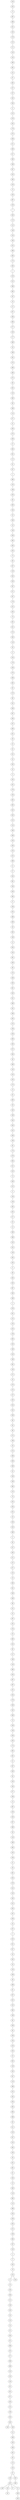 graph G {
"456";
"392";
"14";
"391";
"163";
"377";
"182";
"120";
"264";
"74";
"245";
"49";
"440";
"73";
"52";
"54";
"173";
"84";
"112";
"189";
"108";
"186";
"0";
"232";
"296";
"449";
"492";
"458";
"495";
"255";
"80";
"283";
"128";
"146";
"214";
"325";
"423";
"61";
"445";
"132";
"348";
"37";
"139";
"491";
"10";
"151";
"354";
"53";
"251";
"366";
"411";
"311";
"76";
"417";
"65";
"476";
"339";
"435";
"263";
"300";
"38";
"192";
"363";
"99";
"276";
"30";
"31";
"47";
"333";
"18";
"286";
"204";
"169";
"396";
"293";
"260";
"359";
"330";
"322";
"15";
"365";
"292";
"465";
"355";
"32";
"371";
"436";
"407";
"243";
"233";
"429";
"443";
"244";
"119";
"418";
"464";
"343";
"302";
"114";
"346";
"148";
"185";
"412";
"248";
"2";
"295";
"205";
"113";
"91";
"234";
"23";
"393";
"105";
"284";
"265";
"370";
"309";
"5";
"92";
"149";
"266";
"40";
"256";
"250";
"352";
"45";
"131";
"78";
"242";
"213";
"89";
"427";
"221";
"77";
"168";
"126";
"482";
"432";
"274";
"473";
"252";
"156";
"90";
"48";
"367";
"297";
"249";
"483";
"19";
"24";
"468";
"98";
"254";
"257";
"83";
"313";
"277";
"109";
"467";
"227";
"236";
"271";
"64";
"270";
"160";
"41";
"307";
"181";
"72";
"153";
"174";
"387";
"395";
"122";
"280";
"470";
"207";
"134";
"383";
"275";
"218";
"402";
"403";
"133";
"481";
"253";
"216";
"50";
"147";
"372";
"59";
"188";
"75";
"496";
"342";
"373";
"145";
"425";
"323";
"460";
"362";
"247";
"162";
"161";
"21";
"4";
"431";
"29";
"441";
"158";
"28";
"450";
"11";
"329";
"344";
"401";
"39";
"175";
"191";
"287";
"341";
"57";
"208";
"469";
"1";
"334";
"106";
"116";
"20";
"422";
"326";
"238";
"94";
"230";
"34";
"222";
"220";
"199";
"356";
"79";
"279";
"7";
"202";
"400";
"290";
"404";
"324";
"225";
"62";
"118";
"479";
"87";
"240";
"259";
"9";
"438";
"335";
"303";
"272";
"55";
"144";
"8";
"347";
"475";
"399";
"394";
"269";
"180";
"267";
"416";
"130";
"314";
"376";
"104";
"474";
"478";
"219";
"215";
"3";
"285";
"110";
"358";
"228";
"374";
"353";
"235";
"124";
"453";
"178";
"46";
"195";
"127";
"71";
"434";
"480";
"498";
"351";
"155";
"16";
"51";
"447";
"444";
"315";
"360";
"68";
"410";
"424";
"141";
"398";
"97";
"17";
"268";
"67";
"385";
"231";
"211";
"197";
"212";
"437";
"81";
"349";
"415";
"194";
"426";
"164";
"56";
"278";
"224";
"183";
"172";
"336";
"170";
"166";
"471";
"201";
"193";
"375";
"229";
"379";
"85";
"484";
"198";
"102";
"414";
"103";
"140";
"42";
"378";
"408";
"388";
"95";
"433";
"157";
"384";
"176";
"36";
"69";
"369";
"241";
"159";
"121";
"43";
"327";
"63";
"316";
"368";
"33";
"200";
"466";
"226";
"455";
"111";
"312";
"125";
"380";
"196";
"462";
"405";
"117";
"446";
"206";
"129";
"152";
"337";
"397";
"150";
"361";
"58";
"308";
"86";
"448";
"319";
"70";
"237";
"107";
"490";
"413";
"386";
"487";
"493";
"289";
"291";
"328";
"364";
"203";
"13";
"318";
"288";
"88";
"261";
"381";
"320";
"100";
"171";
"44";
"35";
"82";
"454";
"442";
"138";
"299";
"22";
"461";
"489";
"409";
"217";
"184";
"494";
"258";
"239";
"357";
"452";
"345";
"177";
"428";
"486";
"209";
"485";
"304";
"421";
"154";
"338";
"96";
"340";
"390";
"317";
"382";
"389";
"499";
"331";
"310";
"142";
"6";
"25";
"60";
"143";
"406";
"451";
"273";
"93";
"187";
"223";
"26";
"123";
"294";
"210";
"167";
"115";
"306";
"165";
"497";
"27";
"301";
"246";
"332";
"419";
"179";
"66";
"137";
"350";
"305";
"472";
"101";
"321";
"459";
"190";
"477";
"420";
"488";
"439";
"12";
"463";
"457";
"282";
"135";
"430";
"298";
"136";
"281";
"262";
    "404" -- "301";
    "210" -- "153";
    "96" -- "272";
    "326" -- "433";
    "390" -- "391";
    "25" -- "71";
    "259" -- "233";
    "229" -- "177";
    "281" -- "421";
    "23" -- "165";
    "251" -- "105";
    "296" -- "357";
    "90" -- "363";
    "466" -- "143";
    "381" -- "459";
    "217" -- "35";
    "273" -- "13";
    "105" -- "278";
    "285" -- "319";
    "9" -- "156";
    "45" -- "249";
    "26" -- "110";
    "211" -- "147";
    "150" -- "185";
    "277" -- "229";
    "15" -- "299";
    "154" -- "50";
    "139" -- "303";
    "248" -- "158";
    "41" -- "350";
    "306" -- "462";
    "394" -- "221";
    "474" -- "124";
    "472" -- "464";
    "269" -- "465";
    "133" -- "383";
    "363" -- "184";
    "109" -- "328";
    "361" -- "256";
    "143" -- "310";
    "28" -- "214";
    "339" -- "162";
    "167" -- "216";
    "68" -- "288";
    "13" -- "82";
    "126" -- "335";
    "399" -- "393";
    "383" -- "68";
    "11" -- "23";
    "295" -- "1";
    "300" -- "293";
    "469" -- "191";
    "104" -- "416";
    "280" -- "289";
    "362" -- "364";
    "115" -- "148";
    "71" -- "255";
    "237" -- "5";
    "449" -- "98";
    "197" -- "428";
    "86" -- "352";
    "486" -- "59";
    "288" -- "114";
    "373" -- "456";
    "83" -- "411";
    "453" -- "474";
    "88" -- "345";
    "318" -- "425";
    "57" -- "434";
    "484" -- "341";
    "270" -- "89";
    "380" -- "277";
    "456" -- "47";
    "324" -- "232";
    "454" -- "407";
    "345" -- "343";
    "256" -- "426";
    "416" -- "245";
    "100" -- "193";
    "282" -- "25";
    "374" -- "490";
    "231" -- "469";
    "228" -- "240";
    "24" -- "52";
    "179" -- "375";
    "42" -- "55";
    "467" -- "22";
    "60" -- "67";
    "357" -- "323";
    "289" -- "3";
    "173" -- "115";
    "181" -- "154";
    "457" -- "178";
    "451" -- "38";
    "347" -- "422";
    "253" -- "273";
    "371" -- "443";
    "341" -- "348";
    "17" -- "234";
    "302" -- "138";
    "147" -- "317";
    "172" -- "91";
    "247" -- "400";
    "130" -- "271";
    "378" -- "351";
    "272" -- "196";
    "44" -- "237";
    "328" -- "300";
    "225" -- "321";
    "458" -- "417";
    "334" -- "322";
    "160" -- "111";
    "430" -- "231";
    "38" -- "42";
    "227" -- "405";
    "222" -- "442";
    "386" -- "495";
    "151" -- "32";
    "31" -- "297";
    "6" -- "473";
    "27" -- "246";
    "215" -- "137";
    "286" -- "439";
    "258" -- "355";
    "170" -- "479";
    "322" -- "43";
    "343" -- "397";
    "91" -- "257";
    "353" -- "197";
    "89" -- "161";
    "117" -- "427";
    "178" -- "412";
    "351" -- "122";
    "459" -- "99";
    "75" -- "203";
    "263" -- "401";
    "72" -- "367";
    "240" -- "337";
    "460" -- "155";
    "166" -- "481";
    "349" -- "311";
    "290" -- "296";
    "274" -- "265";
    "74" -- "446";
    "350" -- "373";
    "50" -- "493";
    "325" -- "488";
    "316" -- "200";
    "1" -- "478";
    "146" -- "359";
    "382" -- "423";
    "238" -- "51";
    "116" -- "498";
    "461" -- "81";
    "421" -- "274";
    "266" -- "45";
    "260" -- "380";
    "348" -- "449";
    "403" -- "420";
    "78" -- "314";
    "340" -- "92";
    "313" -- "386";
    "19" -- "146";
    "495" -- "187";
    "264" -- "6";
    "336" -- "19";
    "406" -- "70";
    "187" -- "18";
    "176" -- "429";
    "134" -- "180";
    "408" -- "235";
    "163" -- "198";
    "87" -- "482";
    "389" -- "21";
    "182" -- "264";
    "391" -- "141";
    "448" -- "263";
    "164" -- "10";
    "330" -- "173";
    "162" -- "406";
    "32" -- "267";
    "397" -- "280";
    "73" -- "69";
    "243" -- "238";
    "171" -- "218";
    "423" -- "453";
    "8" -- "88";
    "476" -- "207";
    "473" -- "379";
    "332" -- "179";
    "303" -- "250";
    "194" -- "402";
    "234" -- "176";
    "262" -- "432";
    "438" -- "64";
    "293" -- "472";
    "342" -- "34";
    "455" -- "213";
    "5" -- "225";
    "149" -- "262";
    "2" -- "460";
    "392" -- "261";
    "426" -- "494";
    "446" -- "475";
    "420" -- "73";
    "186" -- "140";
    "299" -- "388";
    "184" -- "33";
    "63" -- "270";
    "317" -- "142";
    "180" -- "315";
    "120" -- "206";
    "425" -- "72";
    "298" -- "291";
    "468" -- "29";
    "84" -- "236";
    "410" -- "139";
    "393" -- "175";
    "209" -- "84";
    "230" -- "58";
    "123" -- "76";
    "323" -- "285";
    "462" -- "63";
    "196" -- "28";
    "190" -- "320";
    "418" -- "166";
    "314" -- "11";
    "427" -- "260";
    "189" -- "85";
    "480" -- "372";
    "365" -- "403";
    "218" -- "145";
    "432" -- "217";
    "203" -- "387";
    "207" -- "224";
    "81" -- "164";
    "338" -- "66";
    "287" -- "471";
    "329" -- "287";
    "431" -- "279";
    "321" -- "327";
    "141" -- "87";
    "387" -- "226";
    "111" -- "408";
    "375" -- "349";
    "301" -- "172";
    "465" -- "243";
    "437" -- "126";
    "485" -- "123";
    "489" -- "210";
    "118" -- "56";
    "491" -- "354";
    "97" -- "103";
    "367" -- "398";
    "434" -- "361";
    "291" -- "374";
    "124" -- "346";
    "482" -- "157";
    "376" -- "414";
    "488" -- "409";
    "441" -- "93";
    "102" -- "395";
    "490" -- "480";
    "496" -- "0";
    "158" -- "326";
    "433" -- "174";
    "129" -- "269";
    "226" -- "7";
    "436" -- "106";
    "161" -- "358";
    "284" -- "247";
    "198" -- "444";
    "379" -- "332";
    "4" -- "77";
    "3" -- "378";
    "40" -- "342";
    "447" -- "116";
    "85" -- "209";
    "479" -- "394";
    "294" -- "441";
    "43" -- "259";
    "445" -- "79";
    "64" -- "100";
    "370" -- "306";
    "405" -- "211";
    "245" -- "53";
    "212" -- "239";
    "220" -- "252";
    "344" -- "276";
    "346" -- "308";
    "241" -- "54";
    "354" -- "376";
    "52" -- "340";
    "152" -- "97";
    "142" -- "16";
    "358" -- "307";
    "478" -- "313";
    "414" -- "150";
    "494" -- "27";
    "452" -- "483";
    "311" -- "458";
    "312" -- "353";
    "395" -- "189";
    "440" -- "128";
    "268" -- "455";
    "308" -- "316";
    "475" -- "9";
    "315" -- "399";
    "97" -- "452";
    "145" -- "390";
    "195" -- "447";
    "255" -- "431";
    "214" -- "286";
    "67" -- "368";
    "355" -- "212";
    "140" -- "360";
    "304" -- "244";
    "267" -- "181";
    "127" -- "186";
    "56" -- "17";
    "192" -- "324";
    "93" -- "112";
    "61" -- "347";
    "22" -- "356";
    "59" -- "129";
    "69" -- "437";
    "297" -- "438";
    "177" -- "468";
    "0" -- "65";
    "309" -- "121";
    "385" -- "113";
    "400" -- "451";
    "493" -- "424";
    "492" -- "230";
    "271" -- "20";
    "169" -- "418";
    "252" -- "159";
    "275" -- "171";
    "439" -- "266";
    "208" -- "14";
    "47" -- "404";
    "174" -- "392";
    "409" -- "48";
    "106" -- "95";
    "276" -- "339";
    "34" -- "120";
    "216" -- "4";
    "136" -- "183";
    "95" -- "170";
    "20" -- "470";
    "467" -- "37";
    "12" -- "304";
    "335" -- "329";
    "337" -- "486";
    "54" -- "282";
    "202" -- "78";
    "246" -- "325";
    "55" -- "241";
    "98" -- "151";
    "396" -- "60";
    "148" -- "134";
    "415" -- "389";
    "417" -- "290";
    "101" -- "344";
    "7" -- "330";
    "14" -- "487";
    "185" -- "312";
    "53" -- "302";
    "470" -- "215";
    "310" -- "253";
    "29" -- "298";
    "261" -- "31";
    "372" -- "86";
    "165" -- "309";
    "388" -- "220";
    "49" -- "466";
    "467" -- "132";
    "444" -- "450";
    "113" -- "366";
    "419" -- "74";
    "407" -- "497";
    "450" -- "413";
    "132" -- "30";
    "411" -- "476";
    "175" -- "295";
    "213" -- "109";
    "424" -- "80";
    "499" -- "61";
    "292" -- "205";
    "168" -- "485";
    "471" -- "457";
    "314" -- "219";
    "125" -- "448";
    "364" -- "369";
    "206" -- "46";
    "412" -- "445";
    "413" -- "436";
    "122" -- "135";
    "242" -- "334";
    "467" -- "108";
    "440" -- "160";
    "384" -- "167";
    "144" -- "62";
    "94" -- "96";
    "265" -- "118";
    "249" -- "168";
    "201" -- "371";
    "46" -- "499";
    "48" -- "305";
    "481" -- "130";
    "221" -- "419";
    "92" -- "396";
    "331" -- "461";
    "114" -- "477";
    "155" -- "199";
    "159" -- "292";
    "36" -- "491";
    "233" -- "496";
    "377" -- "208";
    "250" -- "169";
    "497" -- "101";
    "112" -- "152";
    "232" -- "338";
    "138" -- "195";
    "107" -- "182";
    "239" -- "384";
    "463" -- "39";
    "76" -- "242";
    "360" -- "454";
    "21" -- "57";
    "279" -- "194";
    "307" -- "284";
    "39" -- "163";
    "103" -- "467";
    "200" -- "223";
    "369" -- "83";
    "188" -- "12";
    "429" -- "370";
    "236" -- "104";
    "10" -- "283";
    "352" -- "133";
    "51" -- "36";
    "79" -- "281";
    "428" -- "44";
    "193" -- "377";
    "199" -- "333";
    "464" -- "49";
    "398" -- "251";
    "320" -- "440";
    "368" -- "489";
    "278" -- "275";
    "70" -- "248";
    "110" -- "24";
    "153" -- "144";
    "99" -- "125";
    "356" -- "435";
    "33" -- "336";
    "119" -- "385";
    "157" -- "107";
    "402" -- "382";
    "183" -- "26";
    "80" -- "127";
    "443" -- "131";
    "65" -- "227";
    "327" -- "40";
    "254" -- "258";
    "223" -- "415";
    "235" -- "294";
    "131" -- "190";
    "191" -- "268";
    "442" -- "204";
    "257" -- "2";
    "121" -- "136";
    "62" -- "201";
    "319" -- "75";
    "487" -- "228";
    "366" -- "254";
    "82" -- "463";
    "333" -- "90";
    "77" -- "202";
    "35" -- "15";
    "224" -- "492";
    "498" -- "222";
    "137" -- "192";
    "66" -- "94";
    "156" -- "149";
    "422" -- "102";
    "204" -- "362";
    "244" -- "381";
    "58" -- "331";
    "18" -- "117";
    "283" -- "119";
    "477" -- "41";
    "205" -- "8";
    "16" -- "484";
    "135" -- "410";
    "401" -- "430";
    "359" -- "365";
    "305" -- "188";
}
